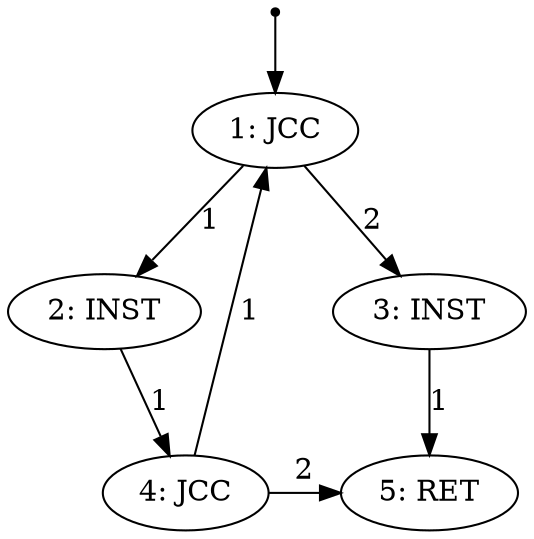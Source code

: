 digraph G{
fontname=cmr10;
0 [shape=point]
1 [label="1: JCC"]
2 [label="2: INST"]
3 [label="3: INST"]
4 [label="4: JCC"]
5 [label="5: RET"]

0 -> 1
1 -> 2 [label=1]
1 -> 3 [label=2]
2 -> 4 [label=1]
3 -> 5 [label=1]
4 -> 1 [label=1]
4 -> 5 [label=2]
subgraph { 
rank = same; 2; 3; 
} 
subgraph { 
rank = same; 4; 5; 
} 
}

